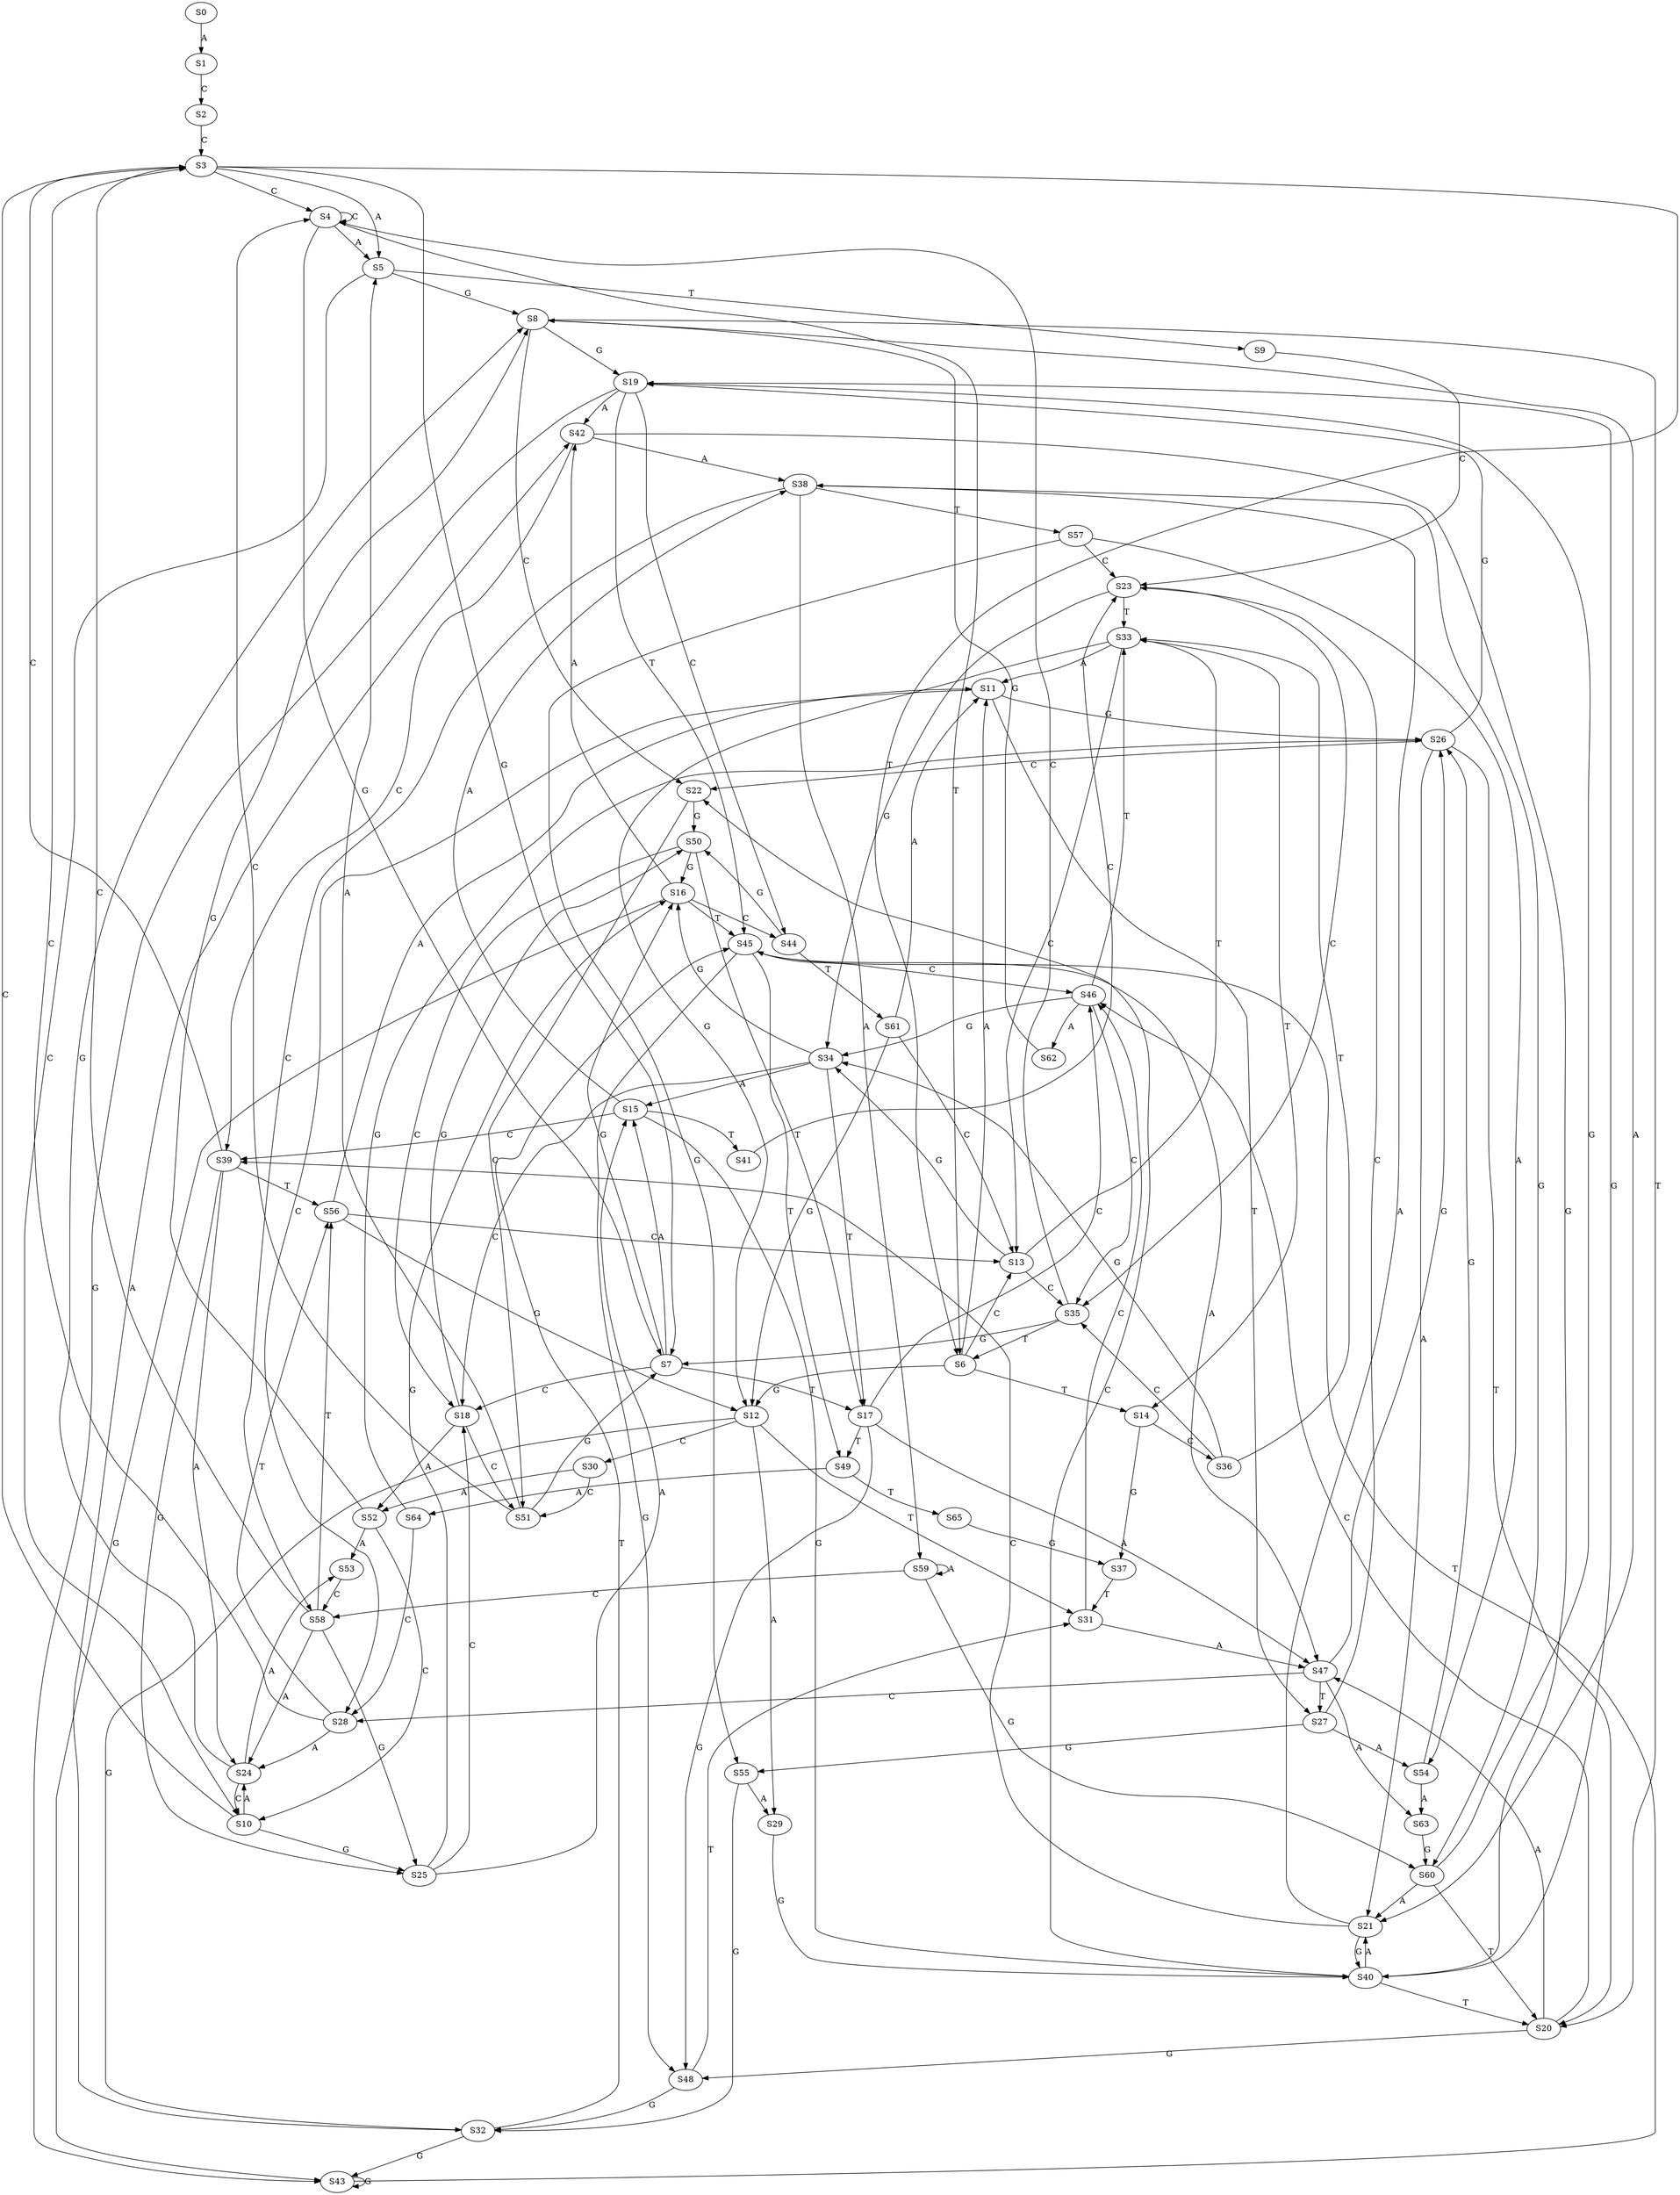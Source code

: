 strict digraph  {
	S0 -> S1 [ label = A ];
	S1 -> S2 [ label = C ];
	S2 -> S3 [ label = C ];
	S3 -> S4 [ label = C ];
	S3 -> S5 [ label = A ];
	S3 -> S6 [ label = T ];
	S3 -> S7 [ label = G ];
	S4 -> S7 [ label = G ];
	S4 -> S4 [ label = C ];
	S4 -> S5 [ label = A ];
	S4 -> S6 [ label = T ];
	S5 -> S8 [ label = G ];
	S5 -> S9 [ label = T ];
	S5 -> S10 [ label = C ];
	S6 -> S11 [ label = A ];
	S6 -> S12 [ label = G ];
	S6 -> S13 [ label = C ];
	S6 -> S14 [ label = T ];
	S7 -> S15 [ label = A ];
	S7 -> S16 [ label = G ];
	S7 -> S17 [ label = T ];
	S7 -> S18 [ label = C ];
	S8 -> S19 [ label = G ];
	S8 -> S20 [ label = T ];
	S8 -> S21 [ label = A ];
	S8 -> S22 [ label = C ];
	S9 -> S23 [ label = C ];
	S10 -> S3 [ label = C ];
	S10 -> S24 [ label = A ];
	S10 -> S25 [ label = G ];
	S11 -> S26 [ label = G ];
	S11 -> S27 [ label = T ];
	S11 -> S28 [ label = C ];
	S12 -> S29 [ label = A ];
	S12 -> S30 [ label = C ];
	S12 -> S31 [ label = T ];
	S12 -> S32 [ label = G ];
	S13 -> S33 [ label = T ];
	S13 -> S34 [ label = G ];
	S13 -> S35 [ label = C ];
	S14 -> S36 [ label = C ];
	S14 -> S37 [ label = G ];
	S15 -> S38 [ label = A ];
	S15 -> S39 [ label = C ];
	S15 -> S40 [ label = G ];
	S15 -> S41 [ label = T ];
	S16 -> S42 [ label = A ];
	S16 -> S43 [ label = G ];
	S16 -> S44 [ label = C ];
	S16 -> S45 [ label = T ];
	S17 -> S46 [ label = C ];
	S17 -> S47 [ label = A ];
	S17 -> S48 [ label = G ];
	S17 -> S49 [ label = T ];
	S18 -> S50 [ label = G ];
	S18 -> S51 [ label = C ];
	S18 -> S52 [ label = A ];
	S19 -> S42 [ label = A ];
	S19 -> S45 [ label = T ];
	S19 -> S44 [ label = C ];
	S19 -> S43 [ label = G ];
	S20 -> S47 [ label = A ];
	S20 -> S46 [ label = C ];
	S20 -> S48 [ label = G ];
	S21 -> S38 [ label = A ];
	S21 -> S39 [ label = C ];
	S21 -> S40 [ label = G ];
	S22 -> S51 [ label = C ];
	S22 -> S50 [ label = G ];
	S23 -> S35 [ label = C ];
	S23 -> S34 [ label = G ];
	S23 -> S33 [ label = T ];
	S24 -> S8 [ label = G ];
	S24 -> S10 [ label = C ];
	S24 -> S53 [ label = A ];
	S25 -> S16 [ label = G ];
	S25 -> S15 [ label = A ];
	S25 -> S18 [ label = C ];
	S26 -> S20 [ label = T ];
	S26 -> S21 [ label = A ];
	S26 -> S22 [ label = C ];
	S26 -> S19 [ label = G ];
	S27 -> S23 [ label = C ];
	S27 -> S54 [ label = A ];
	S27 -> S55 [ label = G ];
	S28 -> S3 [ label = C ];
	S28 -> S56 [ label = T ];
	S28 -> S24 [ label = A ];
	S29 -> S40 [ label = G ];
	S30 -> S51 [ label = C ];
	S30 -> S52 [ label = A ];
	S31 -> S46 [ label = C ];
	S31 -> S47 [ label = A ];
	S32 -> S45 [ label = T ];
	S32 -> S43 [ label = G ];
	S32 -> S42 [ label = A ];
	S33 -> S12 [ label = G ];
	S33 -> S13 [ label = C ];
	S33 -> S11 [ label = A ];
	S33 -> S14 [ label = T ];
	S34 -> S16 [ label = G ];
	S34 -> S17 [ label = T ];
	S34 -> S18 [ label = C ];
	S34 -> S15 [ label = A ];
	S35 -> S4 [ label = C ];
	S35 -> S6 [ label = T ];
	S35 -> S7 [ label = G ];
	S36 -> S33 [ label = T ];
	S36 -> S35 [ label = C ];
	S36 -> S34 [ label = G ];
	S37 -> S31 [ label = T ];
	S38 -> S57 [ label = T ];
	S38 -> S58 [ label = C ];
	S38 -> S59 [ label = A ];
	S38 -> S60 [ label = G ];
	S39 -> S56 [ label = T ];
	S39 -> S25 [ label = G ];
	S39 -> S3 [ label = C ];
	S39 -> S24 [ label = A ];
	S40 -> S20 [ label = T ];
	S40 -> S21 [ label = A ];
	S40 -> S19 [ label = G ];
	S40 -> S22 [ label = C ];
	S41 -> S23 [ label = C ];
	S42 -> S38 [ label = A ];
	S42 -> S39 [ label = C ];
	S42 -> S40 [ label = G ];
	S43 -> S45 [ label = T ];
	S43 -> S43 [ label = G ];
	S44 -> S61 [ label = T ];
	S44 -> S50 [ label = G ];
	S45 -> S47 [ label = A ];
	S45 -> S48 [ label = G ];
	S45 -> S49 [ label = T ];
	S45 -> S46 [ label = C ];
	S46 -> S33 [ label = T ];
	S46 -> S34 [ label = G ];
	S46 -> S62 [ label = A ];
	S46 -> S35 [ label = C ];
	S47 -> S27 [ label = T ];
	S47 -> S26 [ label = G ];
	S47 -> S63 [ label = A ];
	S47 -> S28 [ label = C ];
	S48 -> S31 [ label = T ];
	S48 -> S32 [ label = G ];
	S49 -> S64 [ label = A ];
	S49 -> S65 [ label = T ];
	S50 -> S16 [ label = G ];
	S50 -> S18 [ label = C ];
	S50 -> S17 [ label = T ];
	S51 -> S7 [ label = G ];
	S51 -> S5 [ label = A ];
	S51 -> S4 [ label = C ];
	S52 -> S8 [ label = G ];
	S52 -> S53 [ label = A ];
	S52 -> S10 [ label = C ];
	S53 -> S58 [ label = C ];
	S54 -> S26 [ label = G ];
	S54 -> S63 [ label = A ];
	S55 -> S32 [ label = G ];
	S55 -> S29 [ label = A ];
	S56 -> S11 [ label = A ];
	S56 -> S13 [ label = C ];
	S56 -> S12 [ label = G ];
	S57 -> S54 [ label = A ];
	S57 -> S23 [ label = C ];
	S57 -> S55 [ label = G ];
	S58 -> S24 [ label = A ];
	S58 -> S3 [ label = C ];
	S58 -> S25 [ label = G ];
	S58 -> S56 [ label = T ];
	S59 -> S60 [ label = G ];
	S59 -> S58 [ label = C ];
	S59 -> S59 [ label = A ];
	S60 -> S20 [ label = T ];
	S60 -> S21 [ label = A ];
	S60 -> S19 [ label = G ];
	S61 -> S11 [ label = A ];
	S61 -> S13 [ label = C ];
	S61 -> S12 [ label = G ];
	S62 -> S8 [ label = G ];
	S63 -> S60 [ label = G ];
	S64 -> S28 [ label = C ];
	S64 -> S26 [ label = G ];
	S65 -> S37 [ label = G ];
}
